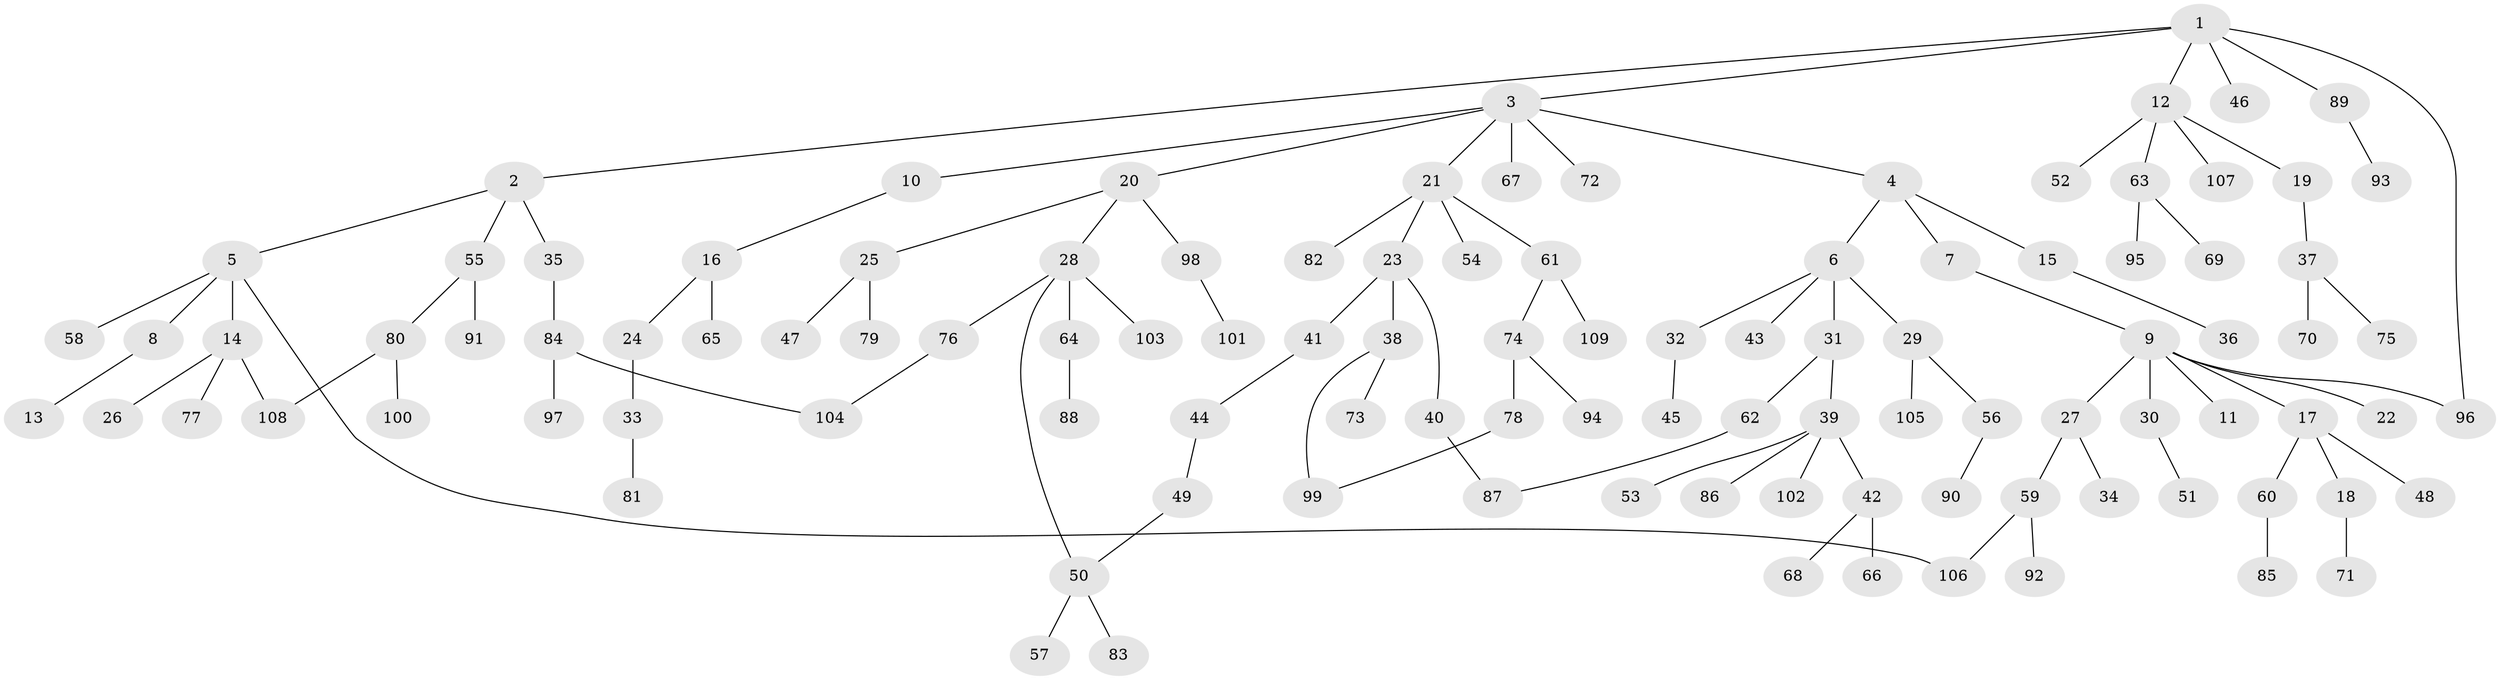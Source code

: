 // coarse degree distribution, {5: 0.014925373134328358, 4: 0.14925373134328357, 6: 0.029850746268656716, 2: 0.373134328358209, 1: 0.3582089552238806, 3: 0.07462686567164178}
// Generated by graph-tools (version 1.1) at 2025/48/03/04/25 22:48:51]
// undirected, 109 vertices, 115 edges
graph export_dot {
  node [color=gray90,style=filled];
  1;
  2;
  3;
  4;
  5;
  6;
  7;
  8;
  9;
  10;
  11;
  12;
  13;
  14;
  15;
  16;
  17;
  18;
  19;
  20;
  21;
  22;
  23;
  24;
  25;
  26;
  27;
  28;
  29;
  30;
  31;
  32;
  33;
  34;
  35;
  36;
  37;
  38;
  39;
  40;
  41;
  42;
  43;
  44;
  45;
  46;
  47;
  48;
  49;
  50;
  51;
  52;
  53;
  54;
  55;
  56;
  57;
  58;
  59;
  60;
  61;
  62;
  63;
  64;
  65;
  66;
  67;
  68;
  69;
  70;
  71;
  72;
  73;
  74;
  75;
  76;
  77;
  78;
  79;
  80;
  81;
  82;
  83;
  84;
  85;
  86;
  87;
  88;
  89;
  90;
  91;
  92;
  93;
  94;
  95;
  96;
  97;
  98;
  99;
  100;
  101;
  102;
  103;
  104;
  105;
  106;
  107;
  108;
  109;
  1 -- 2;
  1 -- 3;
  1 -- 12;
  1 -- 46;
  1 -- 89;
  1 -- 96;
  2 -- 5;
  2 -- 35;
  2 -- 55;
  3 -- 4;
  3 -- 10;
  3 -- 20;
  3 -- 21;
  3 -- 67;
  3 -- 72;
  4 -- 6;
  4 -- 7;
  4 -- 15;
  5 -- 8;
  5 -- 14;
  5 -- 58;
  5 -- 106;
  6 -- 29;
  6 -- 31;
  6 -- 32;
  6 -- 43;
  7 -- 9;
  8 -- 13;
  9 -- 11;
  9 -- 17;
  9 -- 22;
  9 -- 27;
  9 -- 30;
  9 -- 96;
  10 -- 16;
  12 -- 19;
  12 -- 52;
  12 -- 63;
  12 -- 107;
  14 -- 26;
  14 -- 77;
  14 -- 108;
  15 -- 36;
  16 -- 24;
  16 -- 65;
  17 -- 18;
  17 -- 48;
  17 -- 60;
  18 -- 71;
  19 -- 37;
  20 -- 25;
  20 -- 28;
  20 -- 98;
  21 -- 23;
  21 -- 54;
  21 -- 61;
  21 -- 82;
  23 -- 38;
  23 -- 40;
  23 -- 41;
  24 -- 33;
  25 -- 47;
  25 -- 79;
  27 -- 34;
  27 -- 59;
  28 -- 64;
  28 -- 76;
  28 -- 103;
  28 -- 50;
  29 -- 56;
  29 -- 105;
  30 -- 51;
  31 -- 39;
  31 -- 62;
  32 -- 45;
  33 -- 81;
  35 -- 84;
  37 -- 70;
  37 -- 75;
  38 -- 73;
  38 -- 99;
  39 -- 42;
  39 -- 53;
  39 -- 86;
  39 -- 102;
  40 -- 87;
  41 -- 44;
  42 -- 66;
  42 -- 68;
  44 -- 49;
  49 -- 50;
  50 -- 57;
  50 -- 83;
  55 -- 80;
  55 -- 91;
  56 -- 90;
  59 -- 92;
  59 -- 106;
  60 -- 85;
  61 -- 74;
  61 -- 109;
  62 -- 87;
  63 -- 69;
  63 -- 95;
  64 -- 88;
  74 -- 78;
  74 -- 94;
  76 -- 104;
  78 -- 99;
  80 -- 100;
  80 -- 108;
  84 -- 97;
  84 -- 104;
  89 -- 93;
  98 -- 101;
}
